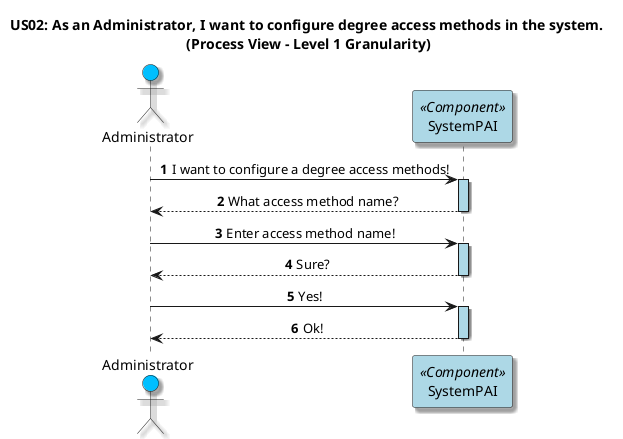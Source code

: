 @startuml

title US02: As an Administrator, I want to configure degree access methods in the system. \n(Process View - Level 1 Granularity)

skinparam defaultTextAlignment center
skinparam shadowing true

autonumber

actor Administrator as admin #DeepSkyBlue


participant SystemPAI as System <<Component>> #LightBlue

admin -> System: I want to configure a degree access methods!
activate System #LightBlue

System --> admin: What access method name?
deactivate System

admin -> System: Enter access method name!
activate System #LightBlue

System --> admin: Sure?
deactivate System

admin -> System: Yes!
activate System #LightBlue

System --> admin: Ok!
deactivate System

@enduml